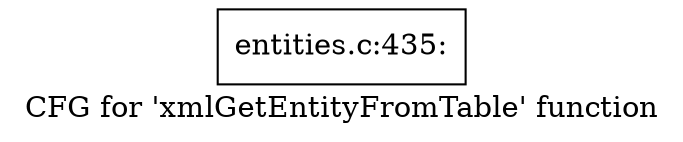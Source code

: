 digraph "CFG for 'xmlGetEntityFromTable' function" {
	label="CFG for 'xmlGetEntityFromTable' function";

	Node0x4b8f5e0 [shape=record,label="{entities.c:435:}"];
}
